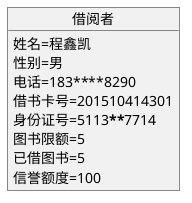 @startuml
object 借阅者{
    姓名=程鑫凯
    性别=男
    电话=183****8290
    借书卡号=201510414301
    身份证号=5113**********7714
    图书限额=5
    已借图书=5
    信誉额度=100
}
@enduml